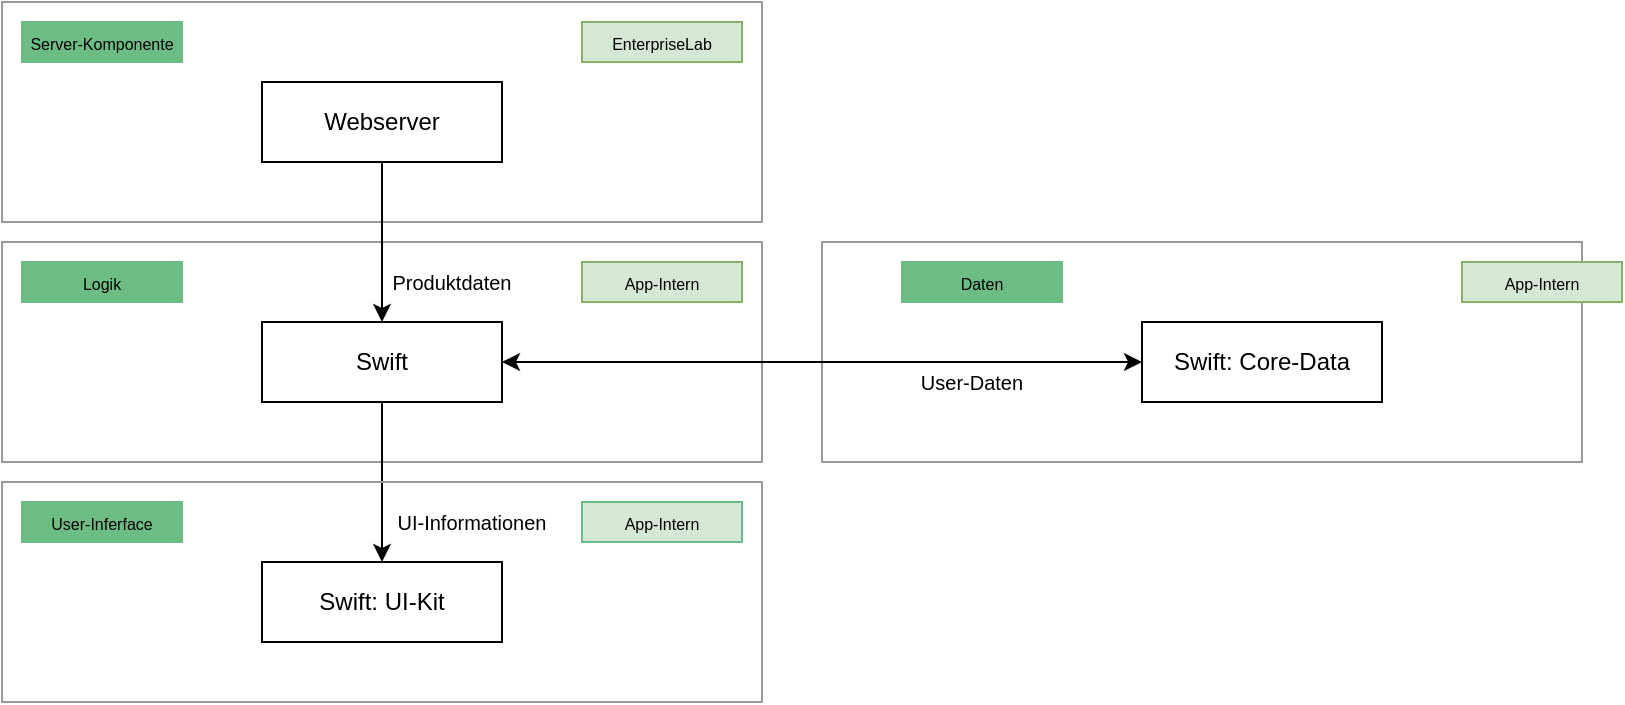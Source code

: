 <mxfile version="13.9.3" type="device"><diagram name="Page-1" id="9f46799a-70d6-7492-0946-bef42562c5a5"><mxGraphModel dx="1102" dy="626" grid="1" gridSize="10" guides="1" tooltips="1" connect="1" arrows="1" fold="1" page="1" pageScale="1" pageWidth="1100" pageHeight="850" background="#ffffff" math="0" shadow="0"><root><mxCell id="0"/><mxCell id="1" parent="0"/><mxCell id="rnQoojCK_K-IDgeDF5_b-13" value="" style="rounded=0;whiteSpace=wrap;html=1;fillColor=none;strokeColor=#999999;" vertex="1" parent="1"><mxGeometry x="520" y="280" width="380" height="110" as="geometry"/></mxCell><mxCell id="rnQoojCK_K-IDgeDF5_b-11" value="" style="rounded=0;whiteSpace=wrap;html=1;fillColor=none;strokeColor=#999999;" vertex="1" parent="1"><mxGeometry x="110" y="280" width="380" height="110" as="geometry"/></mxCell><mxCell id="rnQoojCK_K-IDgeDF5_b-9" value="" style="rounded=0;whiteSpace=wrap;html=1;fillColor=none;strokeColor=#999999;" vertex="1" parent="1"><mxGeometry x="110" y="160" width="380" height="110" as="geometry"/></mxCell><mxCell id="AY-vQj8qKB1tLMZR7BOE-4" value="&lt;font style=&quot;font-size: 8px&quot;&gt;EnterpriseLab&lt;/font&gt;" style="rounded=0;whiteSpace=wrap;html=1;fillColor=#d5e8d4;strokeColor=#82b366;" parent="1" vertex="1"><mxGeometry x="400" y="170" width="80" height="20" as="geometry"/></mxCell><mxCell id="AY-vQj8qKB1tLMZR7BOE-6" value="Webserver" style="rounded=0;whiteSpace=wrap;html=1;" parent="1" vertex="1"><mxGeometry x="240" y="200" width="120" height="40" as="geometry"/></mxCell><mxCell id="AY-vQj8qKB1tLMZR7BOE-7" value="Swift" style="rounded=0;whiteSpace=wrap;html=1;" parent="1" vertex="1"><mxGeometry x="240" y="320" width="120" height="40" as="geometry"/></mxCell><mxCell id="AY-vQj8qKB1tLMZR7BOE-9" value="&lt;font style=&quot;font-size: 8px&quot;&gt;Server-Komponente&lt;/font&gt;" style="rounded=0;whiteSpace=wrap;html=1;fillColor=#6CBD84;strokeColor=#6CBD84;" parent="1" vertex="1"><mxGeometry x="120" y="170" width="80" height="20" as="geometry"/></mxCell><mxCell id="AY-vQj8qKB1tLMZR7BOE-10" value="&lt;font style=&quot;font-size: 8px&quot;&gt;App-Intern&lt;/font&gt;" style="rounded=0;whiteSpace=wrap;html=1;fillColor=#d5e8d4;strokeColor=#82b366;" parent="1" vertex="1"><mxGeometry x="400" y="290" width="80" height="20" as="geometry"/></mxCell><mxCell id="AY-vQj8qKB1tLMZR7BOE-12" value="&lt;font style=&quot;font-size: 8px&quot;&gt;App-Intern&lt;/font&gt;" style="rounded=0;whiteSpace=wrap;html=1;fillColor=#d5e8d4;strokeColor=#6CBD84;" parent="1" vertex="1"><mxGeometry x="400" y="410" width="80" height="20" as="geometry"/></mxCell><mxCell id="AY-vQj8qKB1tLMZR7BOE-13" value="Swift: UI-Kit" style="rounded=0;whiteSpace=wrap;html=1;" parent="1" vertex="1"><mxGeometry x="240" y="440" width="120" height="40" as="geometry"/></mxCell><mxCell id="AY-vQj8qKB1tLMZR7BOE-15" value="&lt;font style=&quot;font-size: 8px&quot;&gt;Logik&lt;/font&gt;" style="rounded=0;whiteSpace=wrap;html=1;fillColor=#6CBD84;strokeColor=#6CBD84;" parent="1" vertex="1"><mxGeometry x="120" y="290" width="80" height="20" as="geometry"/></mxCell><mxCell id="AY-vQj8qKB1tLMZR7BOE-16" value="&lt;font style=&quot;font-size: 8px&quot;&gt;Daten&lt;/font&gt;" style="rounded=0;whiteSpace=wrap;html=1;fillColor=#6CBD84;strokeColor=#6CBD84;" parent="1" vertex="1"><mxGeometry x="560" y="290" width="80" height="20" as="geometry"/></mxCell><mxCell id="AY-vQj8qKB1tLMZR7BOE-18" value="&lt;font style=&quot;font-size: 8px&quot;&gt;User-Inferface&lt;/font&gt;" style="rounded=0;whiteSpace=wrap;html=1;fillColor=#6CBD84;strokeColor=#6CBD84;" parent="1" vertex="1"><mxGeometry x="120" y="410" width="80" height="20" as="geometry"/></mxCell><mxCell id="AY-vQj8qKB1tLMZR7BOE-19" value="Swift: Core-Data" style="rounded=0;whiteSpace=wrap;html=1;" parent="1" vertex="1"><mxGeometry x="680" y="320" width="120" height="40" as="geometry"/></mxCell><mxCell id="AY-vQj8qKB1tLMZR7BOE-20" value="&lt;font style=&quot;font-size: 8px&quot;&gt;App-Intern&lt;/font&gt;" style="rounded=0;whiteSpace=wrap;html=1;fillColor=#d5e8d4;strokeColor=#82b366;" parent="1" vertex="1"><mxGeometry x="840" y="290" width="80" height="20" as="geometry"/></mxCell><mxCell id="rnQoojCK_K-IDgeDF5_b-1" value="" style="endArrow=classic;html=1;exitX=0.5;exitY=1;exitDx=0;exitDy=0;" edge="1" parent="1" source="AY-vQj8qKB1tLMZR7BOE-6" target="AY-vQj8qKB1tLMZR7BOE-7"><mxGeometry width="50" height="50" relative="1" as="geometry"><mxPoint x="520" y="470" as="sourcePoint"/><mxPoint x="570" y="420" as="targetPoint"/></mxGeometry></mxCell><mxCell id="rnQoojCK_K-IDgeDF5_b-2" value="" style="endArrow=classic;html=1;exitX=0.5;exitY=1;exitDx=0;exitDy=0;entryX=0.5;entryY=0;entryDx=0;entryDy=0;" edge="1" parent="1" source="AY-vQj8qKB1tLMZR7BOE-7" target="AY-vQj8qKB1tLMZR7BOE-13"><mxGeometry width="50" height="50" relative="1" as="geometry"><mxPoint x="520" y="470" as="sourcePoint"/><mxPoint x="570" y="420" as="targetPoint"/></mxGeometry></mxCell><mxCell id="rnQoojCK_K-IDgeDF5_b-4" value="" style="endArrow=classic;startArrow=classic;html=1;exitX=1;exitY=0.5;exitDx=0;exitDy=0;entryX=0;entryY=0.5;entryDx=0;entryDy=0;" edge="1" parent="1" source="AY-vQj8qKB1tLMZR7BOE-7" target="AY-vQj8qKB1tLMZR7BOE-19"><mxGeometry width="50" height="50" relative="1" as="geometry"><mxPoint x="520" y="470" as="sourcePoint"/><mxPoint x="570" y="420" as="targetPoint"/></mxGeometry></mxCell><mxCell id="rnQoojCK_K-IDgeDF5_b-5" value="&lt;font style=&quot;font-size: 10px&quot;&gt;Produktdaten&lt;/font&gt;" style="text;html=1;strokeColor=none;fillColor=none;align=center;verticalAlign=middle;whiteSpace=wrap;rounded=0;" vertex="1" parent="1"><mxGeometry x="290" y="290" width="90" height="20" as="geometry"/></mxCell><mxCell id="rnQoojCK_K-IDgeDF5_b-6" value="&lt;font style=&quot;font-size: 10px&quot;&gt;User-Daten&lt;/font&gt;" style="text;html=1;strokeColor=none;fillColor=none;align=center;verticalAlign=middle;whiteSpace=wrap;rounded=0;" vertex="1" parent="1"><mxGeometry x="550" y="340" width="90" height="20" as="geometry"/></mxCell><mxCell id="rnQoojCK_K-IDgeDF5_b-7" value="&lt;font style=&quot;font-size: 10px&quot;&gt;UI-Informationen&lt;/font&gt;" style="text;html=1;strokeColor=none;fillColor=none;align=center;verticalAlign=middle;whiteSpace=wrap;rounded=0;" vertex="1" parent="1"><mxGeometry x="290" y="410" width="110" height="20" as="geometry"/></mxCell><mxCell id="rnQoojCK_K-IDgeDF5_b-12" value="" style="rounded=0;whiteSpace=wrap;html=1;fillColor=none;strokeColor=#999999;" vertex="1" parent="1"><mxGeometry x="110" y="400" width="380" height="110" as="geometry"/></mxCell></root></mxGraphModel></diagram></mxfile>